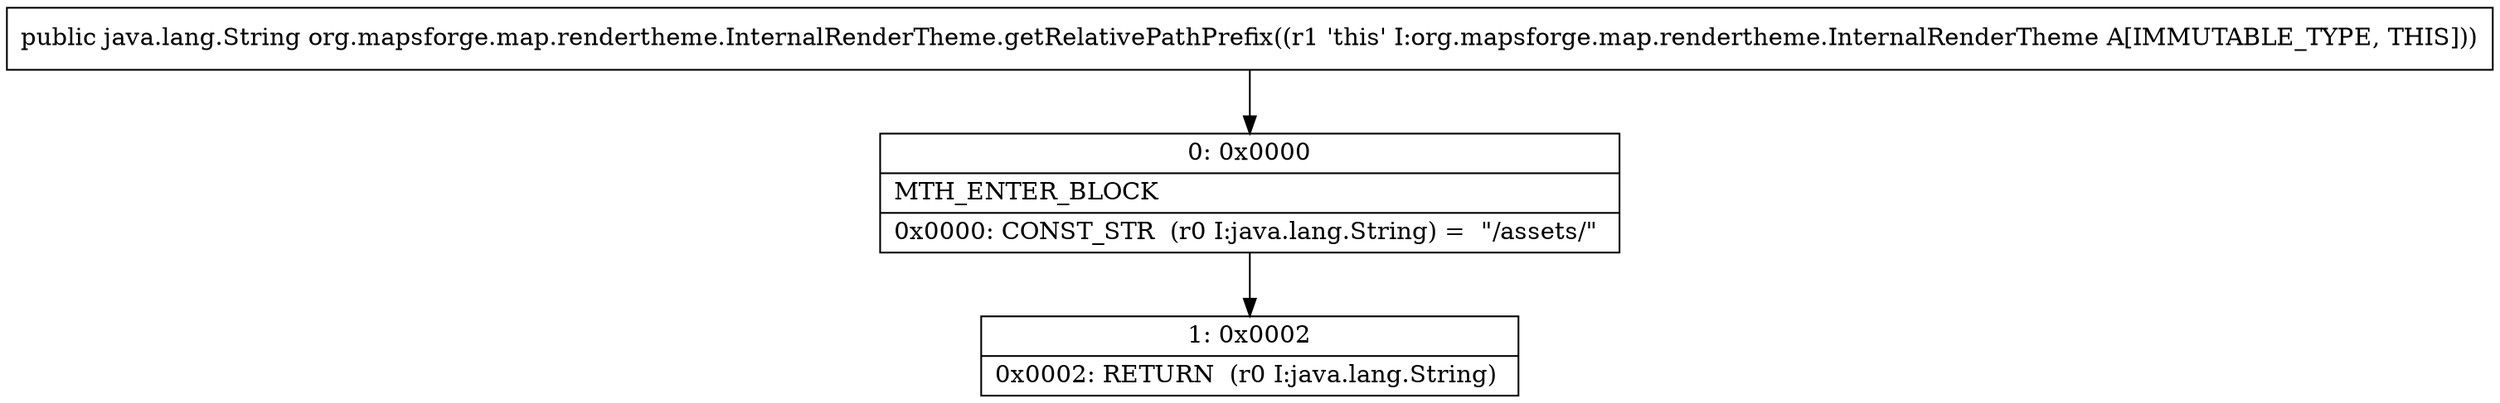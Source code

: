 digraph "CFG fororg.mapsforge.map.rendertheme.InternalRenderTheme.getRelativePathPrefix()Ljava\/lang\/String;" {
Node_0 [shape=record,label="{0\:\ 0x0000|MTH_ENTER_BLOCK\l|0x0000: CONST_STR  (r0 I:java.lang.String) =  \"\/assets\/\" \l}"];
Node_1 [shape=record,label="{1\:\ 0x0002|0x0002: RETURN  (r0 I:java.lang.String) \l}"];
MethodNode[shape=record,label="{public java.lang.String org.mapsforge.map.rendertheme.InternalRenderTheme.getRelativePathPrefix((r1 'this' I:org.mapsforge.map.rendertheme.InternalRenderTheme A[IMMUTABLE_TYPE, THIS])) }"];
MethodNode -> Node_0;
Node_0 -> Node_1;
}

